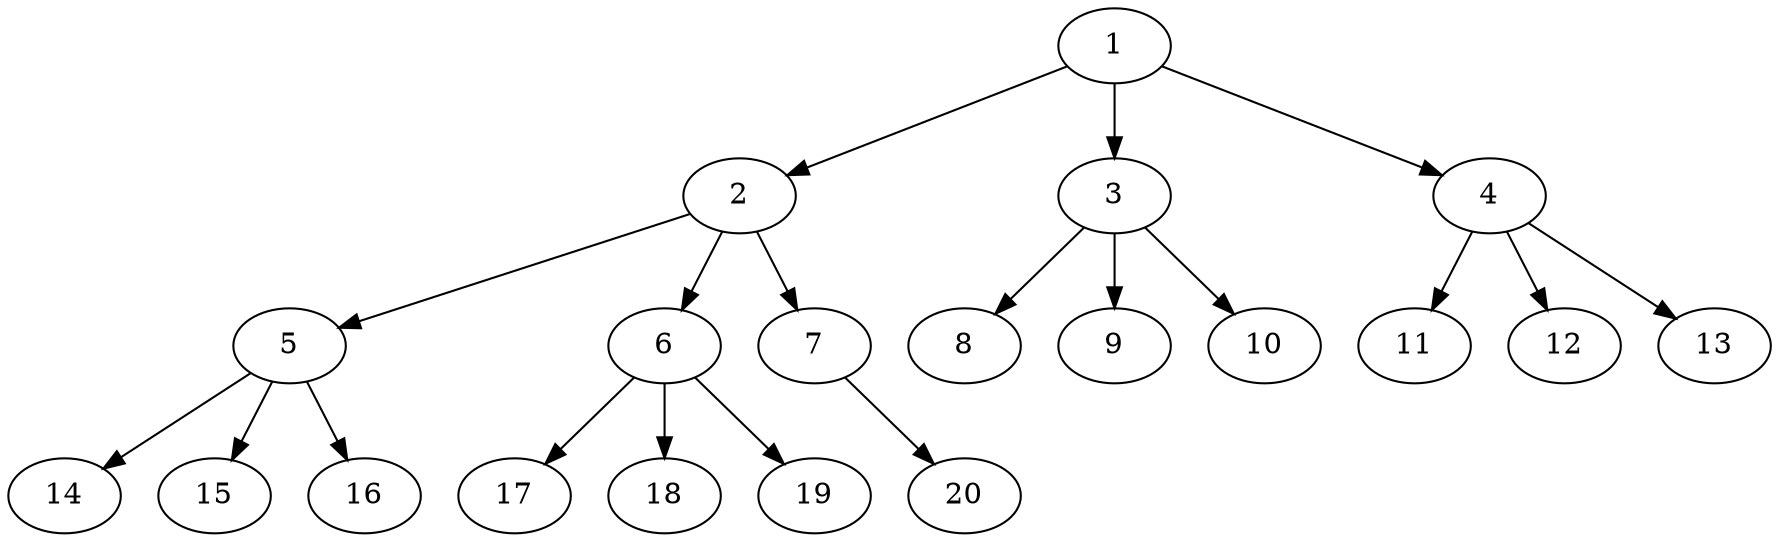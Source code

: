 digraph "core_8p_gb_OutTree-Balanced-MaxBf-3_Nodes_21_CCR_0.10_WeightType_Random_schedule.gxl" {
	1	 [Weight=50];
	2	 [Weight=25];
	1 -> 2	 [Weight=9];
	3	 [Weight=25];
	1 -> 3	 [Weight=9];
	4	 [Weight=42];
	1 -> 4	 [Weight=4];
	5	 [Weight=58];
	2 -> 5	 [Weight=9];
	6	 [Weight=83];
	2 -> 6	 [Weight=6];
	7	 [Weight=75];
	2 -> 7	 [Weight=6];
	8	 [Weight=67];
	3 -> 8	 [Weight=3];
	9	 [Weight=17];
	3 -> 9	 [Weight=2];
	10	 [Weight=75];
	3 -> 10	 [Weight=9];
	11	 [Weight=67];
	4 -> 11	 [Weight=5];
	12	 [Weight=25];
	4 -> 12	 [Weight=2];
	13	 [Weight=58];
	4 -> 13	 [Weight=5];
	14	 [Weight=75];
	5 -> 14	 [Weight=10];
	15	 [Weight=17];
	5 -> 15	 [Weight=3];
	16	 [Weight=83];
	5 -> 16	 [Weight=3];
	17	 [Weight=42];
	6 -> 17	 [Weight=6];
	18	 [Weight=33];
	6 -> 18	 [Weight=5];
	19	 [Weight=67];
	6 -> 19	 [Weight=2];
	20	 [Weight=67];
	7 -> 20	 [Weight=6];
}
